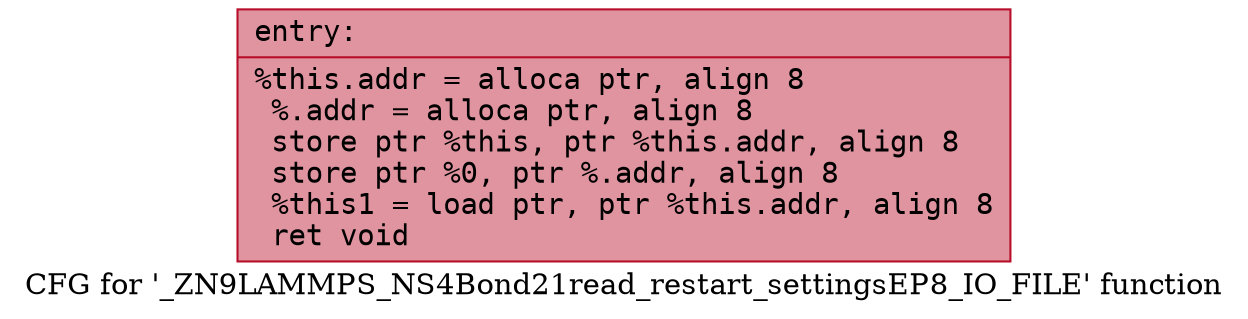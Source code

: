 digraph "CFG for '_ZN9LAMMPS_NS4Bond21read_restart_settingsEP8_IO_FILE' function" {
	label="CFG for '_ZN9LAMMPS_NS4Bond21read_restart_settingsEP8_IO_FILE' function";

	Node0x55c0fafb4f60 [shape=record,color="#b70d28ff", style=filled, fillcolor="#b70d2870" fontname="Courier",label="{entry:\l|  %this.addr = alloca ptr, align 8\l  %.addr = alloca ptr, align 8\l  store ptr %this, ptr %this.addr, align 8\l  store ptr %0, ptr %.addr, align 8\l  %this1 = load ptr, ptr %this.addr, align 8\l  ret void\l}"];
}
